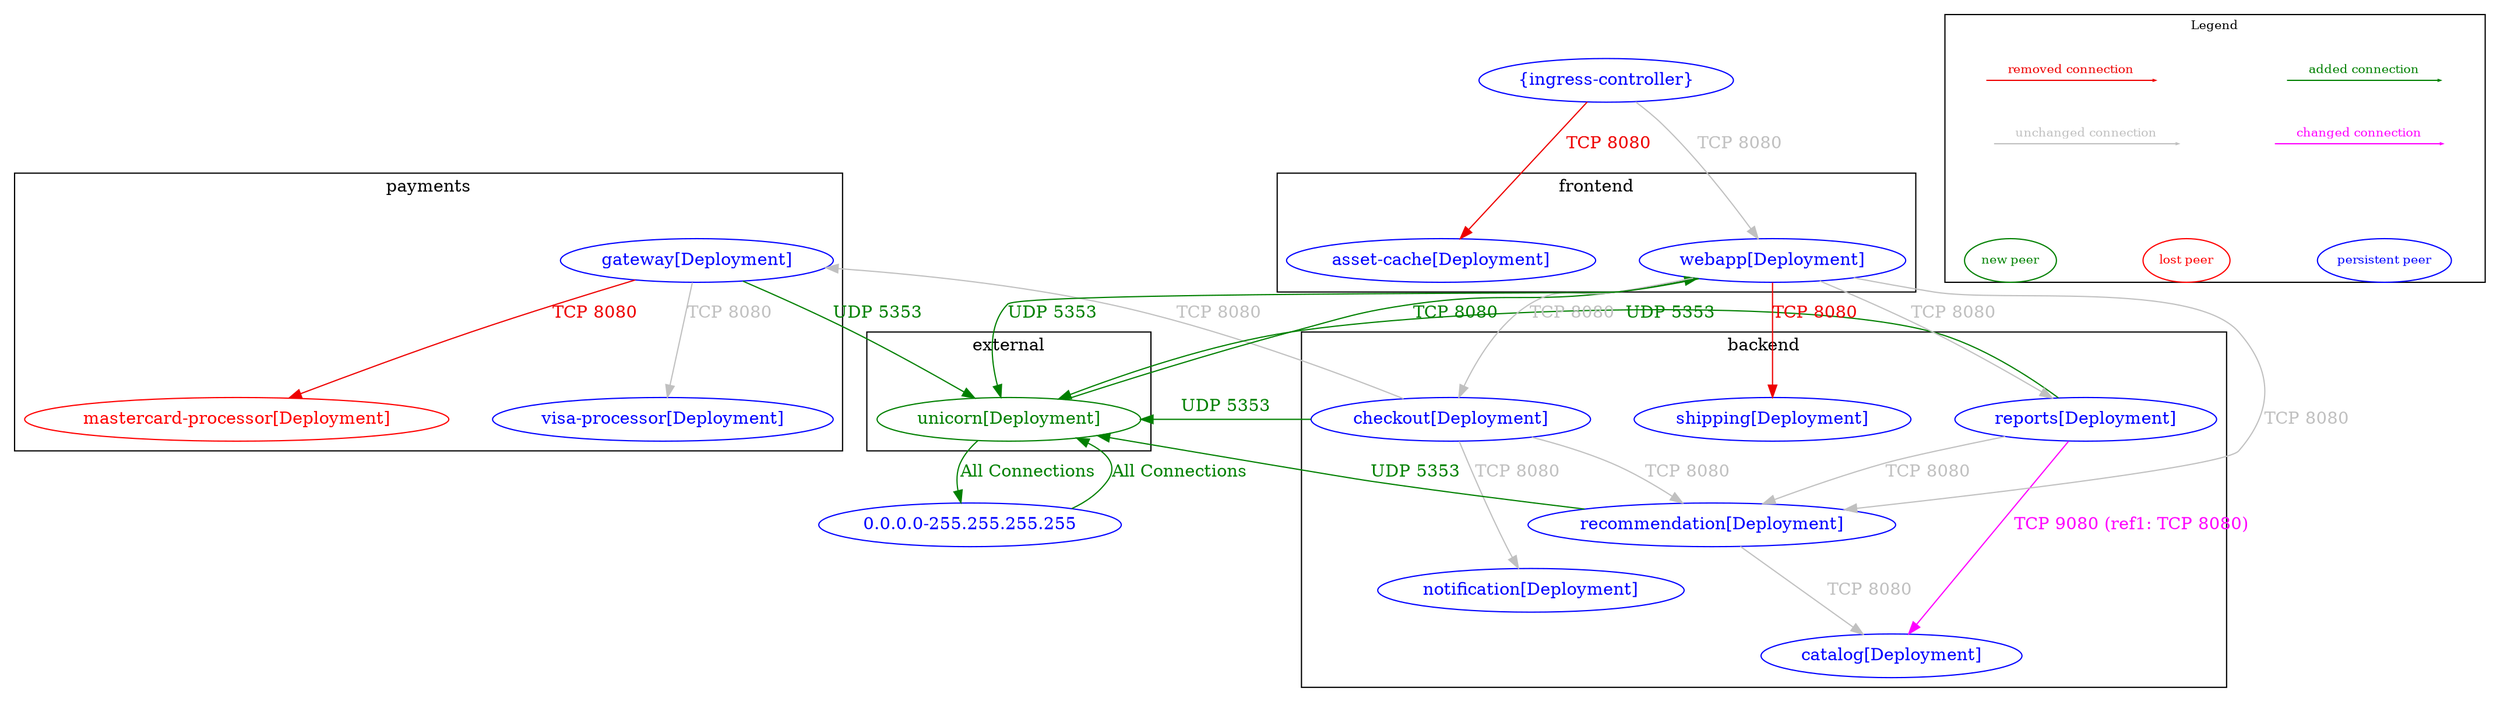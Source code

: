 digraph {
	subgraph cluster_backend {
		"backend/catalog[Deployment]" [label="catalog[Deployment]" color="blue" fontcolor="blue"]
		"backend/checkout[Deployment]" [label="checkout[Deployment]" color="blue" fontcolor="blue"]
		"backend/notification[Deployment]" [label="notification[Deployment]" color="blue" fontcolor="blue"]
		"backend/recommendation[Deployment]" [label="recommendation[Deployment]" color="blue" fontcolor="blue"]
		"backend/reports[Deployment]" [label="reports[Deployment]" color="blue" fontcolor="blue"]
		"backend/shipping[Deployment]" [label="shipping[Deployment]" color="blue" fontcolor="blue"]
		label="backend"
	}
	subgraph cluster_external {
		"external/unicorn[Deployment]" [label="unicorn[Deployment]" color="#008000" fontcolor="#008000"]
		label="external"
	}
	subgraph cluster_frontend {
		"frontend/asset-cache[Deployment]" [label="asset-cache[Deployment]" color="blue" fontcolor="blue"]
		"frontend/webapp[Deployment]" [label="webapp[Deployment]" color="blue" fontcolor="blue"]
		label="frontend"
	}
	subgraph cluster_payments {
		"payments/gateway[Deployment]" [label="gateway[Deployment]" color="blue" fontcolor="blue"]
		"payments/mastercard-processor[Deployment]" [label="mastercard-processor[Deployment]" color="red" fontcolor="red"]
		"payments/visa-processor[Deployment]" [label="visa-processor[Deployment]" color="blue" fontcolor="blue"]
		label="payments"
	}
	"0.0.0.0-255.255.255.255" [label="0.0.0.0-255.255.255.255" color="blue" fontcolor="blue"]
	"{ingress-controller}" [label="{ingress-controller}" color="blue" fontcolor="blue"]
	"0.0.0.0-255.255.255.255" -> "external/unicorn[Deployment]" [label="All Connections" color="#008000" fontcolor="#008000" weight=0.5]
	"backend/checkout[Deployment]" -> "backend/notification[Deployment]" [label="TCP 8080" color="grey" fontcolor="grey" weight=0.5]
	"backend/checkout[Deployment]" -> "backend/recommendation[Deployment]" [label="TCP 8080" color="grey" fontcolor="grey" weight=0.5]
	"backend/checkout[Deployment]" -> "external/unicorn[Deployment]" [label="UDP 5353" color="#008000" fontcolor="#008000" weight=0.5]
	"backend/checkout[Deployment]" -> "payments/gateway[Deployment]" [label="TCP 8080" color="grey" fontcolor="grey" weight=0.5]
	"backend/recommendation[Deployment]" -> "backend/catalog[Deployment]" [label="TCP 8080" color="grey" fontcolor="grey" weight=1]
	"backend/recommendation[Deployment]" -> "external/unicorn[Deployment]" [label="UDP 5353" color="#008000" fontcolor="#008000" weight=0.5]
	"backend/reports[Deployment]" -> "backend/catalog[Deployment]" [label="TCP 9080 (ref1: TCP 8080)" color="magenta" fontcolor="magenta" weight=1]
	"backend/reports[Deployment]" -> "backend/recommendation[Deployment]" [label="TCP 8080" color="grey" fontcolor="grey" weight=1]
	"backend/reports[Deployment]" -> "external/unicorn[Deployment]" [label="UDP 5353" color="#008000" fontcolor="#008000" weight=0.5]
	"external/unicorn[Deployment]" -> "0.0.0.0-255.255.255.255" [label="All Connections" color="#008000" fontcolor="#008000" weight=1]
	"external/unicorn[Deployment]" -> "frontend/webapp[Deployment]" [label="TCP 8080" color="#008000" fontcolor="#008000" weight=0.5]
	"frontend/webapp[Deployment]" -> "backend/checkout[Deployment]" [label="TCP 8080" color="grey" fontcolor="grey" weight=1]
	"frontend/webapp[Deployment]" -> "backend/recommendation[Deployment]" [label="TCP 8080" color="grey" fontcolor="grey" weight=1]
	"frontend/webapp[Deployment]" -> "backend/reports[Deployment]" [label="TCP 8080" color="grey" fontcolor="grey" weight=1]
	"frontend/webapp[Deployment]" -> "backend/shipping[Deployment]" [label="TCP 8080" color="red2" fontcolor="red2" weight=1]
	"frontend/webapp[Deployment]" -> "external/unicorn[Deployment]" [label="UDP 5353" color="#008000" fontcolor="#008000" weight=1]
	"payments/gateway[Deployment]" -> "external/unicorn[Deployment]" [label="UDP 5353" color="#008000" fontcolor="#008000" weight=1]
	"payments/gateway[Deployment]" -> "payments/mastercard-processor[Deployment]" [label="TCP 8080" color="red2" fontcolor="red2" weight=0.5]
	"payments/gateway[Deployment]" -> "payments/visa-processor[Deployment]" [label="TCP 8080" color="grey" fontcolor="grey" weight=0.5]
	"{ingress-controller}" -> "frontend/asset-cache[Deployment]" [label="TCP 8080" color="red2" fontcolor="red2" weight=1]
	"{ingress-controller}" -> "frontend/webapp[Deployment]" [label="TCP 8080" color="grey" fontcolor="grey" weight=1]
	nodesep=0.5
	subgraph cluster_legend {
		label="Legend"
		fontsize = 10
		margin=0
		a [style=invis height=0 width=0]
		b [style=invis height=0 width=0]
		c [style=invis height=0 width=0]
		d [style=invis height=0 width=0]
		e [style=invis height=0 width=0]
		f [style=invis height=0 width=0]
		g [style=invis height=0 width=0]
		h [style=invis height=0 width=0]
		{rank=source a b c d}
		{rank=same e f g h}
		a -> b [label="added connection", color="#008000" fontcolor="#008000" fontsize = 10 arrowsize=0.2]
		c -> d [label="removed connection", color="red2" fontcolor="red2" fontsize = 10 arrowsize=0.2]
		e -> f [label="changed connection", color="magenta" fontcolor="magenta" fontsize = 10 arrowsize=0.2]
		g -> h [label="unchanged connection", color="grey" fontcolor="grey" fontsize = 10 arrowsize=0.2]
		np [label="new peer" color="#008000" fontcolor="#008000" fontsize = 10]
		lp [label="lost peer" color="red" fontcolor="red" fontsize = 10]
		pp [label="persistent peer" color="blue" fontcolor="blue" fontsize = 10]
		{rank=sink np lp pp}
		np->lp [style=invis]
		lp->pp [style=invis]
	}
}
